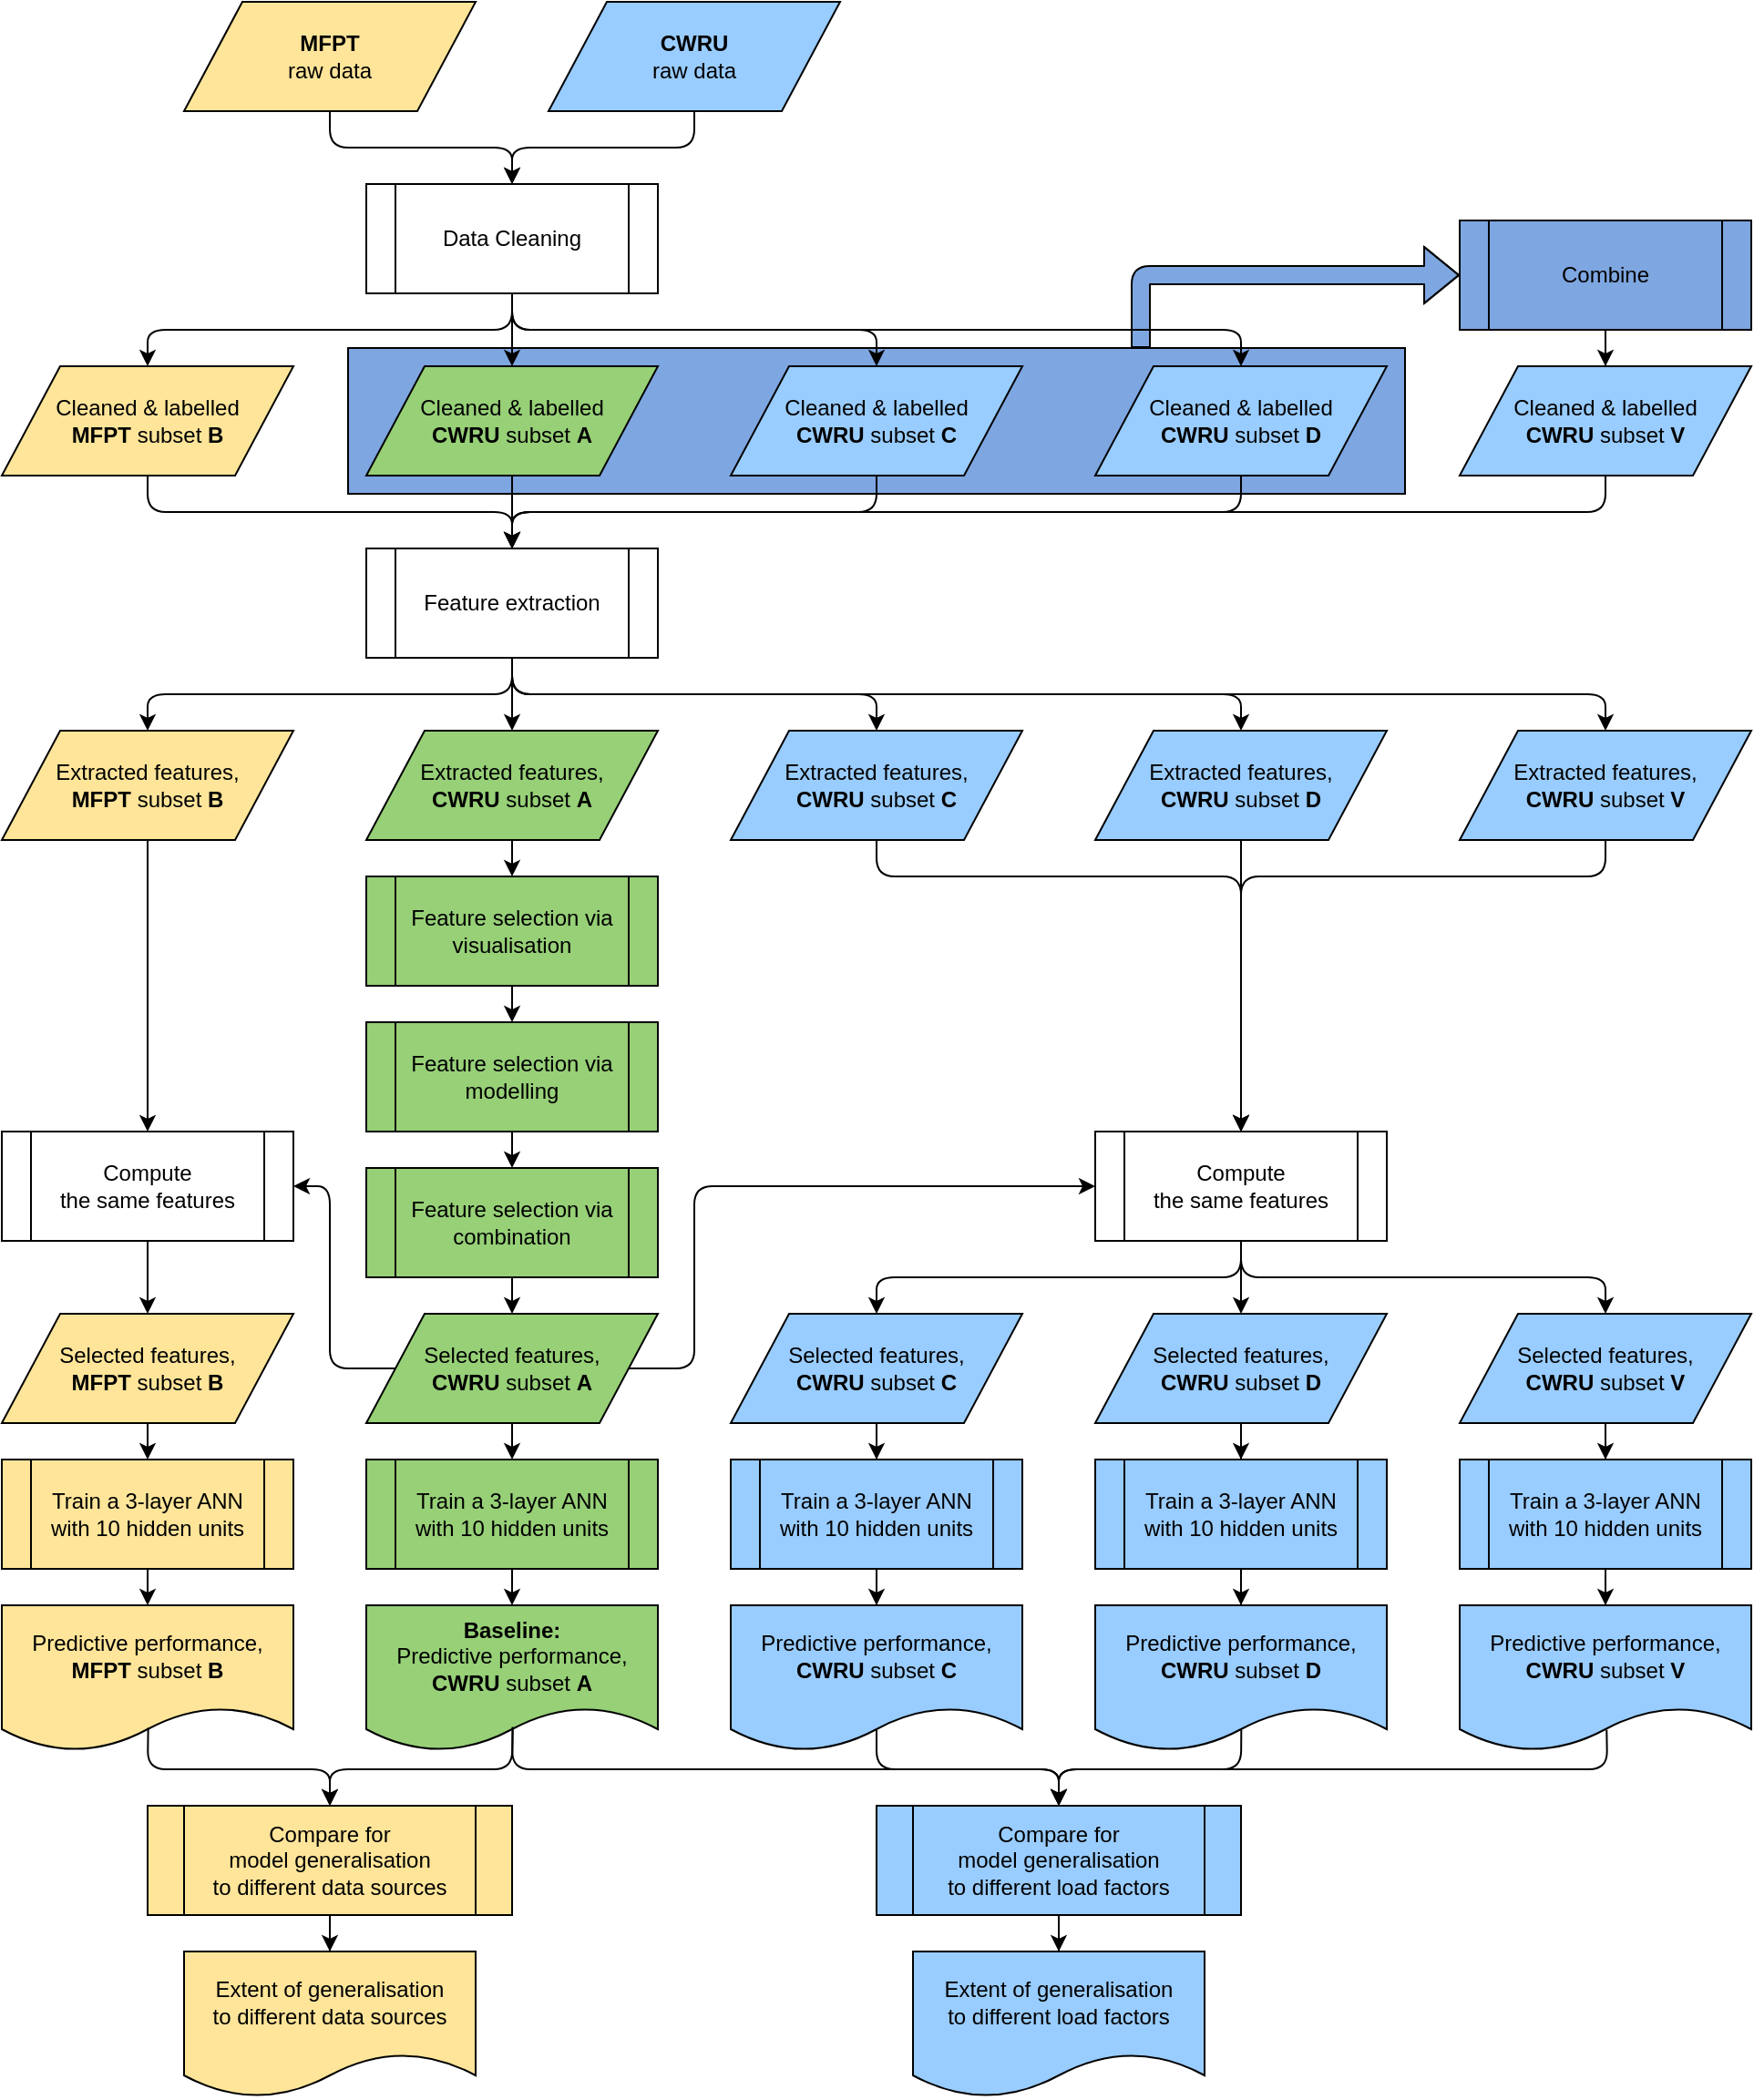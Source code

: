 <mxfile version="11.2.3" type="device" pages="1"><diagram id="g14oeqsqQhBjJFFGIUZg" name="Page-1"><mxGraphModel dx="1055" dy="521" grid="1" gridSize="10" guides="1" tooltips="1" connect="1" arrows="1" fold="1" page="1" pageScale="1" pageWidth="1169" pageHeight="1654" math="0" shadow="0"><root><mxCell id="0"/><mxCell id="1" parent="0"/><mxCell id="TemwzrUfVX8VCKrpoT4x-51" value="" style="shape=flexArrow;endArrow=classic;html=1;entryX=0;entryY=0.5;entryDx=0;entryDy=0;fillColor=#7EA6E0;exitX=0.75;exitY=0;exitDx=0;exitDy=0;" parent="1" source="TemwzrUfVX8VCKrpoT4x-31" target="TemwzrUfVX8VCKrpoT4x-50" edge="1"><mxGeometry width="50" height="50" relative="1" as="geometry"><mxPoint x="560" y="230" as="sourcePoint"/><mxPoint x="820" y="20" as="targetPoint"/><Array as="points"><mxPoint x="705" y="290"/></Array></mxGeometry></mxCell><mxCell id="TemwzrUfVX8VCKrpoT4x-31" value="" style="rounded=0;whiteSpace=wrap;html=1;fillColor=#7EA6E0;" parent="1" vertex="1"><mxGeometry x="270" y="330" width="580" height="80" as="geometry"/></mxCell><mxCell id="TemwzrUfVX8VCKrpoT4x-1" value="&lt;b&gt;CWRU&lt;/b&gt;&lt;br&gt;raw data" style="shape=parallelogram;perimeter=parallelogramPerimeter;whiteSpace=wrap;html=1;fillColor=#99CCFF;" parent="1" vertex="1"><mxGeometry x="380" y="140" width="160" height="60" as="geometry"/></mxCell><mxCell id="TemwzrUfVX8VCKrpoT4x-2" value="&lt;b&gt;MFPT&lt;/b&gt;&lt;br&gt;raw data" style="shape=parallelogram;perimeter=parallelogramPerimeter;whiteSpace=wrap;html=1;fillColor=#FFE599;" parent="1" vertex="1"><mxGeometry x="180" y="140" width="160" height="60" as="geometry"/></mxCell><mxCell id="TemwzrUfVX8VCKrpoT4x-3" value="Data Cleaning&lt;br&gt;" style="shape=process;whiteSpace=wrap;html=1;backgroundOutline=1;" parent="1" vertex="1"><mxGeometry x="280" y="240" width="160" height="60" as="geometry"/></mxCell><mxCell id="TemwzrUfVX8VCKrpoT4x-6" value="Cleaned &amp;amp; labelled&lt;br&gt;&lt;b&gt;MFPT&lt;/b&gt; subset &lt;b&gt;B&lt;/b&gt;" style="shape=parallelogram;perimeter=parallelogramPerimeter;whiteSpace=wrap;html=1;fillColor=#FFE599;" parent="1" vertex="1"><mxGeometry x="80" y="340" width="160" height="60" as="geometry"/></mxCell><mxCell id="TemwzrUfVX8VCKrpoT4x-7" value="Cleaned &amp;amp; labelled&lt;br&gt;&lt;b&gt;CWRU&lt;/b&gt; subset &lt;b&gt;A&lt;/b&gt;" style="shape=parallelogram;perimeter=parallelogramPerimeter;whiteSpace=wrap;html=1;fillColor=#97D077;" parent="1" vertex="1"><mxGeometry x="280" y="340" width="160" height="60" as="geometry"/></mxCell><mxCell id="TemwzrUfVX8VCKrpoT4x-8" value="Cleaned &amp;amp; labelled&lt;br&gt;&lt;b&gt;CWRU&lt;/b&gt; subset &lt;b&gt;C&lt;/b&gt;" style="shape=parallelogram;perimeter=parallelogramPerimeter;whiteSpace=wrap;html=1;fillColor=#99CCFF;" parent="1" vertex="1"><mxGeometry x="480" y="340" width="160" height="60" as="geometry"/></mxCell><mxCell id="TemwzrUfVX8VCKrpoT4x-9" value="Cleaned &amp;amp; labelled&lt;br&gt;&lt;b&gt;CWRU&lt;/b&gt; subset &lt;b&gt;D&lt;/b&gt;" style="shape=parallelogram;perimeter=parallelogramPerimeter;whiteSpace=wrap;html=1;fillColor=#99CCFF;" parent="1" vertex="1"><mxGeometry x="680" y="340" width="160" height="60" as="geometry"/></mxCell><mxCell id="TemwzrUfVX8VCKrpoT4x-10" value="Feature extraction" style="shape=process;whiteSpace=wrap;html=1;backgroundOutline=1;" parent="1" vertex="1"><mxGeometry x="280" y="440" width="160" height="60" as="geometry"/></mxCell><mxCell id="TemwzrUfVX8VCKrpoT4x-63" value="" style="edgeStyle=orthogonalEdgeStyle;rounded=0;orthogonalLoop=1;jettySize=auto;html=1;fillColor=#7EA6E0;entryX=0.5;entryY=0;entryDx=0;entryDy=0;" parent="1" source="TemwzrUfVX8VCKrpoT4x-11" target="TemwzrUfVX8VCKrpoT4x-60" edge="1"><mxGeometry relative="1" as="geometry"><mxPoint x="160" y="580" as="targetPoint"/></mxGeometry></mxCell><mxCell id="TemwzrUfVX8VCKrpoT4x-11" value="Extracted features,&lt;br&gt;&lt;b&gt;MFPT&lt;/b&gt; subset &lt;b&gt;B&lt;/b&gt;" style="shape=parallelogram;perimeter=parallelogramPerimeter;whiteSpace=wrap;html=1;fillColor=#FFE599;" parent="1" vertex="1"><mxGeometry x="80" y="540" width="160" height="60" as="geometry"/></mxCell><mxCell id="TemwzrUfVX8VCKrpoT4x-12" value="Extracted features,&lt;br&gt;&lt;b&gt;CWRU&lt;/b&gt; subset &lt;b&gt;A&lt;/b&gt;" style="shape=parallelogram;perimeter=parallelogramPerimeter;whiteSpace=wrap;html=1;fillColor=#97D077;" parent="1" vertex="1"><mxGeometry x="280" y="540" width="160" height="60" as="geometry"/></mxCell><mxCell id="TemwzrUfVX8VCKrpoT4x-13" value="Extracted features,&lt;br&gt;&lt;b&gt;CWRU&lt;/b&gt; subset &lt;b&gt;C&lt;/b&gt;" style="shape=parallelogram;perimeter=parallelogramPerimeter;whiteSpace=wrap;html=1;fillColor=#99CCFF;" parent="1" vertex="1"><mxGeometry x="480" y="540" width="160" height="60" as="geometry"/></mxCell><mxCell id="TemwzrUfVX8VCKrpoT4x-14" value="Extracted features,&lt;br&gt;&lt;b&gt;CWRU&lt;/b&gt; subset &lt;b&gt;D&lt;/b&gt;" style="shape=parallelogram;perimeter=parallelogramPerimeter;whiteSpace=wrap;html=1;fillColor=#99CCFF;" parent="1" vertex="1"><mxGeometry x="680" y="540" width="160" height="60" as="geometry"/></mxCell><mxCell id="TemwzrUfVX8VCKrpoT4x-15" value="" style="endArrow=classic;html=1;exitX=0.5;exitY=1;exitDx=0;exitDy=0;entryX=0.5;entryY=0;entryDx=0;entryDy=0;" parent="1" source="TemwzrUfVX8VCKrpoT4x-2" target="TemwzrUfVX8VCKrpoT4x-3" edge="1"><mxGeometry width="50" height="50" relative="1" as="geometry"><mxPoint x="270" y="120" as="sourcePoint"/><mxPoint x="130" y="520" as="targetPoint"/><Array as="points"><mxPoint x="260" y="220"/><mxPoint x="360" y="220"/></Array></mxGeometry></mxCell><mxCell id="TemwzrUfVX8VCKrpoT4x-16" value="" style="endArrow=classic;html=1;exitX=0.5;exitY=1;exitDx=0;exitDy=0;entryX=0.5;entryY=0;entryDx=0;entryDy=0;" parent="1" source="TemwzrUfVX8VCKrpoT4x-1" edge="1" target="TemwzrUfVX8VCKrpoT4x-3"><mxGeometry width="50" height="50" relative="1" as="geometry"><mxPoint x="80" y="570" as="sourcePoint"/><mxPoint x="360" y="140" as="targetPoint"/><Array as="points"><mxPoint x="460" y="220"/><mxPoint x="360" y="220"/></Array></mxGeometry></mxCell><mxCell id="TemwzrUfVX8VCKrpoT4x-17" value="" style="endArrow=classic;html=1;exitX=0.5;exitY=1;exitDx=0;exitDy=0;entryX=0.5;entryY=0;entryDx=0;entryDy=0;" parent="1" source="TemwzrUfVX8VCKrpoT4x-3" target="TemwzrUfVX8VCKrpoT4x-7" edge="1"><mxGeometry width="50" height="50" relative="1" as="geometry"><mxPoint x="80" y="570" as="sourcePoint"/><mxPoint x="130" y="520" as="targetPoint"/></mxGeometry></mxCell><mxCell id="TemwzrUfVX8VCKrpoT4x-18" value="" style="endArrow=classic;html=1;exitX=0.5;exitY=1;exitDx=0;exitDy=0;entryX=0.5;entryY=0;entryDx=0;entryDy=0;" parent="1" source="TemwzrUfVX8VCKrpoT4x-3" target="TemwzrUfVX8VCKrpoT4x-6" edge="1"><mxGeometry width="50" height="50" relative="1" as="geometry"><mxPoint x="80" y="570" as="sourcePoint"/><mxPoint x="130" y="520" as="targetPoint"/><Array as="points"><mxPoint x="360" y="320"/><mxPoint x="160" y="320"/></Array></mxGeometry></mxCell><mxCell id="TemwzrUfVX8VCKrpoT4x-19" value="" style="endArrow=classic;html=1;exitX=0.5;exitY=1;exitDx=0;exitDy=0;entryX=0.5;entryY=0;entryDx=0;entryDy=0;" parent="1" source="TemwzrUfVX8VCKrpoT4x-3" target="TemwzrUfVX8VCKrpoT4x-8" edge="1"><mxGeometry width="50" height="50" relative="1" as="geometry"><mxPoint x="100" y="570" as="sourcePoint"/><mxPoint x="150" y="520" as="targetPoint"/><Array as="points"><mxPoint x="360" y="320"/><mxPoint x="560" y="320"/></Array></mxGeometry></mxCell><mxCell id="TemwzrUfVX8VCKrpoT4x-20" value="" style="endArrow=classic;html=1;exitX=0.5;exitY=1;exitDx=0;exitDy=0;entryX=0.5;entryY=0;entryDx=0;entryDy=0;" parent="1" source="TemwzrUfVX8VCKrpoT4x-3" target="TemwzrUfVX8VCKrpoT4x-9" edge="1"><mxGeometry width="50" height="50" relative="1" as="geometry"><mxPoint x="100" y="570" as="sourcePoint"/><mxPoint x="150" y="520" as="targetPoint"/><Array as="points"><mxPoint x="360" y="320"/><mxPoint x="760" y="320"/></Array></mxGeometry></mxCell><mxCell id="TemwzrUfVX8VCKrpoT4x-22" value="" style="endArrow=classic;html=1;exitX=0.5;exitY=1;exitDx=0;exitDy=0;entryX=0.5;entryY=0;entryDx=0;entryDy=0;" parent="1" source="TemwzrUfVX8VCKrpoT4x-6" target="TemwzrUfVX8VCKrpoT4x-10" edge="1"><mxGeometry width="50" height="50" relative="1" as="geometry"><mxPoint x="100" y="570" as="sourcePoint"/><mxPoint x="150" y="520" as="targetPoint"/><Array as="points"><mxPoint x="160" y="420"/><mxPoint x="360" y="420"/></Array></mxGeometry></mxCell><mxCell id="TemwzrUfVX8VCKrpoT4x-23" value="" style="endArrow=classic;html=1;exitX=0.5;exitY=1;exitDx=0;exitDy=0;entryX=0.5;entryY=0;entryDx=0;entryDy=0;" parent="1" source="TemwzrUfVX8VCKrpoT4x-7" target="TemwzrUfVX8VCKrpoT4x-10" edge="1"><mxGeometry width="50" height="50" relative="1" as="geometry"><mxPoint x="100" y="570" as="sourcePoint"/><mxPoint x="150" y="520" as="targetPoint"/></mxGeometry></mxCell><mxCell id="TemwzrUfVX8VCKrpoT4x-24" value="" style="endArrow=classic;html=1;exitX=0.5;exitY=1;exitDx=0;exitDy=0;entryX=0.5;entryY=0;entryDx=0;entryDy=0;" parent="1" source="TemwzrUfVX8VCKrpoT4x-8" target="TemwzrUfVX8VCKrpoT4x-10" edge="1"><mxGeometry width="50" height="50" relative="1" as="geometry"><mxPoint x="100" y="570" as="sourcePoint"/><mxPoint x="150" y="520" as="targetPoint"/><Array as="points"><mxPoint x="560" y="420"/><mxPoint x="360" y="420"/></Array></mxGeometry></mxCell><mxCell id="TemwzrUfVX8VCKrpoT4x-25" value="" style="endArrow=classic;html=1;exitX=0.5;exitY=1;exitDx=0;exitDy=0;entryX=0.5;entryY=0;entryDx=0;entryDy=0;" parent="1" source="TemwzrUfVX8VCKrpoT4x-9" target="TemwzrUfVX8VCKrpoT4x-10" edge="1"><mxGeometry width="50" height="50" relative="1" as="geometry"><mxPoint x="100" y="570" as="sourcePoint"/><mxPoint x="150" y="520" as="targetPoint"/><Array as="points"><mxPoint x="760" y="420"/><mxPoint x="360" y="420"/></Array></mxGeometry></mxCell><mxCell id="TemwzrUfVX8VCKrpoT4x-26" value="" style="endArrow=classic;html=1;exitX=0.5;exitY=1;exitDx=0;exitDy=0;entryX=0.5;entryY=0;entryDx=0;entryDy=0;" parent="1" source="TemwzrUfVX8VCKrpoT4x-10" target="TemwzrUfVX8VCKrpoT4x-11" edge="1"><mxGeometry width="50" height="50" relative="1" as="geometry"><mxPoint x="80" y="570" as="sourcePoint"/><mxPoint x="130" y="520" as="targetPoint"/><Array as="points"><mxPoint x="360" y="520"/><mxPoint x="160" y="520"/></Array></mxGeometry></mxCell><mxCell id="TemwzrUfVX8VCKrpoT4x-27" value="" style="endArrow=classic;html=1;exitX=0.5;exitY=1;exitDx=0;exitDy=0;entryX=0.5;entryY=0;entryDx=0;entryDy=0;" parent="1" source="TemwzrUfVX8VCKrpoT4x-10" target="TemwzrUfVX8VCKrpoT4x-12" edge="1"><mxGeometry width="50" height="50" relative="1" as="geometry"><mxPoint x="80" y="570" as="sourcePoint"/><mxPoint x="130" y="520" as="targetPoint"/></mxGeometry></mxCell><mxCell id="TemwzrUfVX8VCKrpoT4x-28" value="" style="endArrow=classic;html=1;exitX=0.5;exitY=1;exitDx=0;exitDy=0;entryX=0.5;entryY=0;entryDx=0;entryDy=0;" parent="1" source="TemwzrUfVX8VCKrpoT4x-10" target="TemwzrUfVX8VCKrpoT4x-13" edge="1"><mxGeometry width="50" height="50" relative="1" as="geometry"><mxPoint x="80" y="570" as="sourcePoint"/><mxPoint x="130" y="520" as="targetPoint"/><Array as="points"><mxPoint x="360" y="520"/><mxPoint x="560" y="520"/></Array></mxGeometry></mxCell><mxCell id="TemwzrUfVX8VCKrpoT4x-29" value="" style="endArrow=classic;html=1;exitX=0.5;exitY=1;exitDx=0;exitDy=0;entryX=0.5;entryY=0;entryDx=0;entryDy=0;" parent="1" source="TemwzrUfVX8VCKrpoT4x-10" target="TemwzrUfVX8VCKrpoT4x-14" edge="1"><mxGeometry width="50" height="50" relative="1" as="geometry"><mxPoint x="80" y="570" as="sourcePoint"/><mxPoint x="130" y="520" as="targetPoint"/><Array as="points"><mxPoint x="360" y="520"/><mxPoint x="760" y="520"/></Array></mxGeometry></mxCell><mxCell id="TemwzrUfVX8VCKrpoT4x-32" value="Cleaned &amp;amp; labelled&lt;br&gt;&lt;b&gt;CWRU&lt;/b&gt; subset &lt;b&gt;V&lt;/b&gt;" style="shape=parallelogram;perimeter=parallelogramPerimeter;whiteSpace=wrap;html=1;fillColor=#99CCFF;" parent="1" vertex="1"><mxGeometry x="880" y="340" width="160" height="60" as="geometry"/></mxCell><mxCell id="TemwzrUfVX8VCKrpoT4x-34" value="Extracted features,&lt;br&gt;&lt;b&gt;CWRU&lt;/b&gt; subset &lt;b&gt;V&lt;/b&gt;" style="shape=parallelogram;perimeter=parallelogramPerimeter;whiteSpace=wrap;html=1;fillColor=#99CCFF;" parent="1" vertex="1"><mxGeometry x="880" y="540" width="160" height="60" as="geometry"/></mxCell><mxCell id="TemwzrUfVX8VCKrpoT4x-35" value="" style="endArrow=classic;html=1;exitX=0.5;exitY=1;exitDx=0;exitDy=0;entryX=0.5;entryY=0;entryDx=0;entryDy=0;" parent="1" source="TemwzrUfVX8VCKrpoT4x-32" target="TemwzrUfVX8VCKrpoT4x-10" edge="1"><mxGeometry width="50" height="50" relative="1" as="geometry"><mxPoint x="150" y="570" as="sourcePoint"/><mxPoint x="200" y="520" as="targetPoint"/><Array as="points"><mxPoint x="960" y="420"/><mxPoint x="360" y="420"/></Array></mxGeometry></mxCell><mxCell id="TemwzrUfVX8VCKrpoT4x-36" value="" style="endArrow=classic;html=1;exitX=0.5;exitY=1;exitDx=0;exitDy=0;entryX=0.5;entryY=0;entryDx=0;entryDy=0;" parent="1" source="TemwzrUfVX8VCKrpoT4x-10" target="TemwzrUfVX8VCKrpoT4x-34" edge="1"><mxGeometry width="50" height="50" relative="1" as="geometry"><mxPoint x="150" y="570" as="sourcePoint"/><mxPoint x="200" y="520" as="targetPoint"/><Array as="points"><mxPoint x="360" y="520"/><mxPoint x="960" y="520"/></Array></mxGeometry></mxCell><mxCell id="TemwzrUfVX8VCKrpoT4x-37" value="Feature selection via&lt;br&gt;visualisation" style="shape=process;whiteSpace=wrap;html=1;backgroundOutline=1;fillColor=#97D077;" parent="1" vertex="1"><mxGeometry x="280" y="620" width="160" height="60" as="geometry"/></mxCell><mxCell id="TemwzrUfVX8VCKrpoT4x-39" value="" style="endArrow=classic;html=1;exitX=0.5;exitY=1;exitDx=0;exitDy=0;entryX=0.5;entryY=0;entryDx=0;entryDy=0;" parent="1" source="TemwzrUfVX8VCKrpoT4x-12" target="TemwzrUfVX8VCKrpoT4x-37" edge="1"><mxGeometry width="50" height="50" relative="1" as="geometry"><mxPoint x="80" y="770" as="sourcePoint"/><mxPoint x="130" y="720" as="targetPoint"/></mxGeometry></mxCell><mxCell id="TemwzrUfVX8VCKrpoT4x-42" value="Selected features,&lt;br&gt;&lt;b&gt;MFPT&lt;/b&gt; subset &lt;b&gt;B&lt;/b&gt;" style="shape=parallelogram;perimeter=parallelogramPerimeter;whiteSpace=wrap;html=1;fillColor=#FFE599;" parent="1" vertex="1"><mxGeometry x="80" y="860" width="160" height="60" as="geometry"/></mxCell><mxCell id="TemwzrUfVX8VCKrpoT4x-52" value="" style="edgeStyle=orthogonalEdgeStyle;rounded=0;orthogonalLoop=1;jettySize=auto;html=1;fillColor=#7EA6E0;" parent="1" source="TemwzrUfVX8VCKrpoT4x-50" target="TemwzrUfVX8VCKrpoT4x-32" edge="1"><mxGeometry relative="1" as="geometry"/></mxCell><mxCell id="TemwzrUfVX8VCKrpoT4x-50" value="Combine" style="shape=process;whiteSpace=wrap;html=1;backgroundOutline=1;fillColor=#7EA6E0;" parent="1" vertex="1"><mxGeometry x="880" y="260" width="160" height="60" as="geometry"/></mxCell><mxCell id="TemwzrUfVX8VCKrpoT4x-53" value="Feature selection via&lt;br&gt;modelling" style="shape=process;whiteSpace=wrap;html=1;backgroundOutline=1;fillColor=#97D077;" parent="1" vertex="1"><mxGeometry x="280" y="700" width="160" height="60" as="geometry"/></mxCell><mxCell id="TemwzrUfVX8VCKrpoT4x-54" value="Feature selection via&lt;br&gt;combination" style="shape=process;whiteSpace=wrap;html=1;backgroundOutline=1;fillColor=#97D077;" parent="1" vertex="1"><mxGeometry x="280" y="780" width="160" height="60" as="geometry"/></mxCell><mxCell id="TemwzrUfVX8VCKrpoT4x-55" value="" style="endArrow=classic;html=1;fillColor=#7EA6E0;exitX=0.5;exitY=1;exitDx=0;exitDy=0;entryX=0.5;entryY=0;entryDx=0;entryDy=0;" parent="1" source="TemwzrUfVX8VCKrpoT4x-37" target="TemwzrUfVX8VCKrpoT4x-53" edge="1"><mxGeometry width="50" height="50" relative="1" as="geometry"><mxPoint x="360" y="700" as="sourcePoint"/><mxPoint x="130" y="920" as="targetPoint"/></mxGeometry></mxCell><mxCell id="TemwzrUfVX8VCKrpoT4x-56" value="" style="endArrow=classic;html=1;fillColor=#7EA6E0;exitX=0.5;exitY=1;exitDx=0;exitDy=0;entryX=0.5;entryY=0;entryDx=0;entryDy=0;" parent="1" source="TemwzrUfVX8VCKrpoT4x-53" target="TemwzrUfVX8VCKrpoT4x-54" edge="1"><mxGeometry width="50" height="50" relative="1" as="geometry"><mxPoint x="80" y="970" as="sourcePoint"/><mxPoint x="130" y="920" as="targetPoint"/></mxGeometry></mxCell><mxCell id="TemwzrUfVX8VCKrpoT4x-57" value="Selected features,&lt;br&gt;&lt;b&gt;CWRU&lt;/b&gt; subset &lt;b&gt;A&lt;/b&gt;" style="shape=parallelogram;perimeter=parallelogramPerimeter;whiteSpace=wrap;html=1;fillColor=#97D077;" parent="1" vertex="1"><mxGeometry x="280" y="860" width="160" height="60" as="geometry"/></mxCell><mxCell id="TemwzrUfVX8VCKrpoT4x-58" value="" style="endArrow=classic;html=1;fillColor=#7EA6E0;exitX=0.5;exitY=1;exitDx=0;exitDy=0;entryX=0.5;entryY=0;entryDx=0;entryDy=0;" parent="1" source="TemwzrUfVX8VCKrpoT4x-54" target="TemwzrUfVX8VCKrpoT4x-57" edge="1"><mxGeometry width="50" height="50" relative="1" as="geometry"><mxPoint x="80" y="970" as="sourcePoint"/><mxPoint x="130" y="920" as="targetPoint"/></mxGeometry></mxCell><mxCell id="TemwzrUfVX8VCKrpoT4x-64" value="" style="edgeStyle=orthogonalEdgeStyle;rounded=0;orthogonalLoop=1;jettySize=auto;html=1;fillColor=#7EA6E0;" parent="1" source="TemwzrUfVX8VCKrpoT4x-60" target="TemwzrUfVX8VCKrpoT4x-42" edge="1"><mxGeometry relative="1" as="geometry"/></mxCell><mxCell id="TemwzrUfVX8VCKrpoT4x-60" value="Compute&lt;br&gt;the same features" style="shape=process;whiteSpace=wrap;html=1;backgroundOutline=1;fillColor=#FFFFFF;" parent="1" vertex="1"><mxGeometry x="80" y="760" width="160" height="60" as="geometry"/></mxCell><mxCell id="TemwzrUfVX8VCKrpoT4x-61" value="" style="endArrow=classic;html=1;fillColor=#7EA6E0;exitX=0;exitY=0.5;exitDx=0;exitDy=0;entryX=1;entryY=0.5;entryDx=0;entryDy=0;" parent="1" source="TemwzrUfVX8VCKrpoT4x-57" target="TemwzrUfVX8VCKrpoT4x-60" edge="1"><mxGeometry width="50" height="50" relative="1" as="geometry"><mxPoint x="80" y="970" as="sourcePoint"/><mxPoint x="130" y="920" as="targetPoint"/><Array as="points"><mxPoint x="260" y="890"/><mxPoint x="260" y="790"/></Array></mxGeometry></mxCell><mxCell id="TemwzrUfVX8VCKrpoT4x-91" value="" style="edgeStyle=orthogonalEdgeStyle;rounded=0;orthogonalLoop=1;jettySize=auto;html=1;fillColor=#7EA6E0;" parent="1" source="TemwzrUfVX8VCKrpoT4x-65" target="TemwzrUfVX8VCKrpoT4x-82" edge="1"><mxGeometry relative="1" as="geometry"/></mxCell><mxCell id="TemwzrUfVX8VCKrpoT4x-65" value="Selected features,&lt;br&gt;&lt;b&gt;CWRU&lt;/b&gt; subset &lt;b&gt;C&lt;/b&gt;" style="shape=parallelogram;perimeter=parallelogramPerimeter;whiteSpace=wrap;html=1;fillColor=#99CCFF;" parent="1" vertex="1"><mxGeometry x="480" y="860" width="160" height="60" as="geometry"/></mxCell><mxCell id="TemwzrUfVX8VCKrpoT4x-93" value="" style="edgeStyle=orthogonalEdgeStyle;rounded=0;orthogonalLoop=1;jettySize=auto;html=1;fillColor=#7EA6E0;" parent="1" source="TemwzrUfVX8VCKrpoT4x-66" target="TemwzrUfVX8VCKrpoT4x-83" edge="1"><mxGeometry relative="1" as="geometry"/></mxCell><mxCell id="TemwzrUfVX8VCKrpoT4x-66" value="Selected features,&lt;br&gt;&lt;b&gt;CWRU&lt;/b&gt; subset &lt;b&gt;D&lt;/b&gt;" style="shape=parallelogram;perimeter=parallelogramPerimeter;whiteSpace=wrap;html=1;fillColor=#99CCFF;" parent="1" vertex="1"><mxGeometry x="680" y="860" width="160" height="60" as="geometry"/></mxCell><mxCell id="TemwzrUfVX8VCKrpoT4x-95" value="" style="edgeStyle=orthogonalEdgeStyle;rounded=0;orthogonalLoop=1;jettySize=auto;html=1;fillColor=#7EA6E0;" parent="1" source="TemwzrUfVX8VCKrpoT4x-67" target="TemwzrUfVX8VCKrpoT4x-84" edge="1"><mxGeometry relative="1" as="geometry"/></mxCell><mxCell id="TemwzrUfVX8VCKrpoT4x-67" value="Selected features,&lt;br&gt;&lt;b&gt;CWRU&lt;/b&gt; subset &lt;b&gt;V&lt;/b&gt;" style="shape=parallelogram;perimeter=parallelogramPerimeter;whiteSpace=wrap;html=1;fillColor=#99CCFF;" parent="1" vertex="1"><mxGeometry x="880" y="860" width="160" height="60" as="geometry"/></mxCell><mxCell id="TemwzrUfVX8VCKrpoT4x-68" value="Compute&lt;br&gt;the same features" style="shape=process;whiteSpace=wrap;html=1;backgroundOutline=1;fillColor=#FFFFFF;" parent="1" vertex="1"><mxGeometry x="680" y="760" width="160" height="60" as="geometry"/></mxCell><mxCell id="TemwzrUfVX8VCKrpoT4x-69" value="" style="endArrow=classic;html=1;fillColor=#7EA6E0;exitX=0.5;exitY=1;exitDx=0;exitDy=0;entryX=0.5;entryY=0;entryDx=0;entryDy=0;" parent="1" source="TemwzrUfVX8VCKrpoT4x-13" target="TemwzrUfVX8VCKrpoT4x-68" edge="1"><mxGeometry width="50" height="50" relative="1" as="geometry"><mxPoint x="100" y="970" as="sourcePoint"/><mxPoint x="780" y="690" as="targetPoint"/><Array as="points"><mxPoint x="560" y="620"/><mxPoint x="760" y="620"/></Array></mxGeometry></mxCell><mxCell id="TemwzrUfVX8VCKrpoT4x-70" value="" style="endArrow=classic;html=1;fillColor=#7EA6E0;exitX=1;exitY=0.5;exitDx=0;exitDy=0;entryX=0;entryY=0.5;entryDx=0;entryDy=0;" parent="1" source="TemwzrUfVX8VCKrpoT4x-57" target="TemwzrUfVX8VCKrpoT4x-68" edge="1"><mxGeometry width="50" height="50" relative="1" as="geometry"><mxPoint x="100" y="970" as="sourcePoint"/><mxPoint x="150" y="920" as="targetPoint"/><Array as="points"><mxPoint x="460" y="890"/><mxPoint x="460" y="790"/></Array></mxGeometry></mxCell><mxCell id="TemwzrUfVX8VCKrpoT4x-71" value="" style="endArrow=classic;html=1;fillColor=#7EA6E0;exitX=0.5;exitY=1;exitDx=0;exitDy=0;entryX=0.5;entryY=0;entryDx=0;entryDy=0;" parent="1" source="TemwzrUfVX8VCKrpoT4x-14" target="TemwzrUfVX8VCKrpoT4x-68" edge="1"><mxGeometry width="50" height="50" relative="1" as="geometry"><mxPoint x="210" y="970" as="sourcePoint"/><mxPoint x="260" y="920" as="targetPoint"/></mxGeometry></mxCell><mxCell id="TemwzrUfVX8VCKrpoT4x-72" value="" style="endArrow=classic;html=1;fillColor=#7EA6E0;exitX=0.5;exitY=1;exitDx=0;exitDy=0;entryX=0.5;entryY=0;entryDx=0;entryDy=0;" parent="1" source="TemwzrUfVX8VCKrpoT4x-34" target="TemwzrUfVX8VCKrpoT4x-68" edge="1"><mxGeometry width="50" height="50" relative="1" as="geometry"><mxPoint x="210" y="970" as="sourcePoint"/><mxPoint x="260" y="920" as="targetPoint"/><Array as="points"><mxPoint x="960" y="620"/><mxPoint x="760" y="620"/></Array></mxGeometry></mxCell><mxCell id="TemwzrUfVX8VCKrpoT4x-73" value="" style="endArrow=classic;html=1;fillColor=#7EA6E0;exitX=0.5;exitY=1;exitDx=0;exitDy=0;entryX=0.5;entryY=0;entryDx=0;entryDy=0;" parent="1" source="TemwzrUfVX8VCKrpoT4x-68" target="TemwzrUfVX8VCKrpoT4x-65" edge="1"><mxGeometry width="50" height="50" relative="1" as="geometry"><mxPoint x="210" y="970" as="sourcePoint"/><mxPoint x="260" y="920" as="targetPoint"/><Array as="points"><mxPoint x="760" y="840"/><mxPoint x="560" y="840"/></Array></mxGeometry></mxCell><mxCell id="TemwzrUfVX8VCKrpoT4x-74" value="" style="endArrow=classic;html=1;fillColor=#7EA6E0;exitX=0.5;exitY=1;exitDx=0;exitDy=0;entryX=0.5;entryY=0;entryDx=0;entryDy=0;" parent="1" source="TemwzrUfVX8VCKrpoT4x-68" target="TemwzrUfVX8VCKrpoT4x-66" edge="1"><mxGeometry width="50" height="50" relative="1" as="geometry"><mxPoint x="210" y="970" as="sourcePoint"/><mxPoint x="260" y="920" as="targetPoint"/></mxGeometry></mxCell><mxCell id="TemwzrUfVX8VCKrpoT4x-75" value="" style="endArrow=classic;html=1;fillColor=#7EA6E0;exitX=0.5;exitY=1;exitDx=0;exitDy=0;entryX=0.5;entryY=0;entryDx=0;entryDy=0;" parent="1" source="TemwzrUfVX8VCKrpoT4x-68" target="TemwzrUfVX8VCKrpoT4x-67" edge="1"><mxGeometry width="50" height="50" relative="1" as="geometry"><mxPoint x="210" y="970" as="sourcePoint"/><mxPoint x="260" y="920" as="targetPoint"/><Array as="points"><mxPoint x="760" y="840"/><mxPoint x="960" y="840"/></Array></mxGeometry></mxCell><mxCell id="TemwzrUfVX8VCKrpoT4x-77" value="Train a 3-layer ANN&lt;br&gt;with 10 hidden units" style="shape=process;whiteSpace=wrap;html=1;backgroundOutline=1;fillColor=#97D077;" parent="1" vertex="1"><mxGeometry x="280" y="940" width="160" height="60" as="geometry"/></mxCell><mxCell id="TemwzrUfVX8VCKrpoT4x-78" value="&lt;b&gt;Baseline:&lt;/b&gt;&lt;br&gt;Predictive performance,&lt;br&gt;&lt;b&gt;CWRU&lt;/b&gt;&amp;nbsp;subset &lt;b&gt;A&lt;/b&gt;" style="shape=document;whiteSpace=wrap;html=1;boundedLbl=1;fillColor=#97D077;" parent="1" vertex="1"><mxGeometry x="280" y="1020" width="160" height="80" as="geometry"/></mxCell><mxCell id="TemwzrUfVX8VCKrpoT4x-79" value="Predictive performance,&lt;br&gt;&lt;b&gt;CWRU&lt;/b&gt;&amp;nbsp;subset &lt;b&gt;C&lt;/b&gt;" style="shape=document;whiteSpace=wrap;html=1;boundedLbl=1;fillColor=#99CCFF;" parent="1" vertex="1"><mxGeometry x="480" y="1020" width="160" height="80" as="geometry"/></mxCell><mxCell id="TemwzrUfVX8VCKrpoT4x-80" value="Predictive performance,&lt;br&gt;&lt;b&gt;CWRU&lt;/b&gt;&amp;nbsp;subset &lt;b&gt;D&lt;/b&gt;" style="shape=document;whiteSpace=wrap;html=1;boundedLbl=1;fillColor=#99CCFF;" parent="1" vertex="1"><mxGeometry x="680" y="1020" width="160" height="80" as="geometry"/></mxCell><mxCell id="TemwzrUfVX8VCKrpoT4x-81" value="Predictive performance,&lt;br&gt;&lt;b&gt;CWRU&lt;/b&gt;&amp;nbsp;subset &lt;b&gt;V&lt;/b&gt;" style="shape=document;whiteSpace=wrap;html=1;boundedLbl=1;fillColor=#99CCFF;" parent="1" vertex="1"><mxGeometry x="880" y="1020" width="160" height="80" as="geometry"/></mxCell><mxCell id="TemwzrUfVX8VCKrpoT4x-92" value="" style="edgeStyle=orthogonalEdgeStyle;rounded=0;orthogonalLoop=1;jettySize=auto;html=1;fillColor=#7EA6E0;" parent="1" source="TemwzrUfVX8VCKrpoT4x-82" target="TemwzrUfVX8VCKrpoT4x-79" edge="1"><mxGeometry relative="1" as="geometry"/></mxCell><mxCell id="TemwzrUfVX8VCKrpoT4x-82" value="Train a 3-layer ANN&lt;br&gt;with 10 hidden units" style="shape=process;whiteSpace=wrap;html=1;backgroundOutline=1;fillColor=#99CCFF;" parent="1" vertex="1"><mxGeometry x="480" y="940" width="160" height="60" as="geometry"/></mxCell><mxCell id="TemwzrUfVX8VCKrpoT4x-94" value="" style="edgeStyle=orthogonalEdgeStyle;rounded=0;orthogonalLoop=1;jettySize=auto;html=1;fillColor=#7EA6E0;" parent="1" source="TemwzrUfVX8VCKrpoT4x-83" target="TemwzrUfVX8VCKrpoT4x-80" edge="1"><mxGeometry relative="1" as="geometry"/></mxCell><mxCell id="TemwzrUfVX8VCKrpoT4x-83" value="Train a 3-layer ANN&lt;br&gt;with 10 hidden units" style="shape=process;whiteSpace=wrap;html=1;backgroundOutline=1;fillColor=#99CCFF;" parent="1" vertex="1"><mxGeometry x="680" y="940" width="160" height="60" as="geometry"/></mxCell><mxCell id="TemwzrUfVX8VCKrpoT4x-96" value="" style="edgeStyle=orthogonalEdgeStyle;rounded=0;orthogonalLoop=1;jettySize=auto;html=1;fillColor=#7EA6E0;" parent="1" source="TemwzrUfVX8VCKrpoT4x-84" target="TemwzrUfVX8VCKrpoT4x-81" edge="1"><mxGeometry relative="1" as="geometry"/></mxCell><mxCell id="TemwzrUfVX8VCKrpoT4x-84" value="Train a 3-layer ANN&lt;br&gt;with 10 hidden units" style="shape=process;whiteSpace=wrap;html=1;backgroundOutline=1;fillColor=#99CCFF;" parent="1" vertex="1"><mxGeometry x="880" y="940" width="160" height="60" as="geometry"/></mxCell><mxCell id="TemwzrUfVX8VCKrpoT4x-85" value="Train a 3-layer ANN&lt;br&gt;with 10 hidden units" style="shape=process;whiteSpace=wrap;html=1;backgroundOutline=1;fillColor=#FFE599;" parent="1" vertex="1"><mxGeometry x="80" y="940" width="160" height="60" as="geometry"/></mxCell><mxCell id="TemwzrUfVX8VCKrpoT4x-86" value="Predictive performance,&lt;br&gt;&lt;b&gt;MFPT&lt;/b&gt; subset &lt;b&gt;B&lt;/b&gt;" style="shape=document;whiteSpace=wrap;html=1;boundedLbl=1;fillColor=#FFE599;" parent="1" vertex="1"><mxGeometry x="80" y="1020" width="160" height="80" as="geometry"/></mxCell><mxCell id="TemwzrUfVX8VCKrpoT4x-87" value="" style="endArrow=classic;html=1;fillColor=#7EA6E0;exitX=0.5;exitY=1;exitDx=0;exitDy=0;entryX=0.5;entryY=0;entryDx=0;entryDy=0;" parent="1" source="TemwzrUfVX8VCKrpoT4x-42" target="TemwzrUfVX8VCKrpoT4x-85" edge="1"><mxGeometry width="50" height="50" relative="1" as="geometry"><mxPoint x="80" y="1190" as="sourcePoint"/><mxPoint x="130" y="1140" as="targetPoint"/></mxGeometry></mxCell><mxCell id="TemwzrUfVX8VCKrpoT4x-88" value="" style="endArrow=classic;html=1;fillColor=#7EA6E0;exitX=0.5;exitY=1;exitDx=0;exitDy=0;entryX=0.5;entryY=0;entryDx=0;entryDy=0;" parent="1" source="TemwzrUfVX8VCKrpoT4x-85" target="TemwzrUfVX8VCKrpoT4x-86" edge="1"><mxGeometry width="50" height="50" relative="1" as="geometry"><mxPoint x="80" y="1190" as="sourcePoint"/><mxPoint x="130" y="1140" as="targetPoint"/></mxGeometry></mxCell><mxCell id="TemwzrUfVX8VCKrpoT4x-89" value="" style="endArrow=classic;html=1;fillColor=#7EA6E0;exitX=0.5;exitY=1;exitDx=0;exitDy=0;entryX=0.5;entryY=0;entryDx=0;entryDy=0;" parent="1" source="TemwzrUfVX8VCKrpoT4x-57" target="TemwzrUfVX8VCKrpoT4x-77" edge="1"><mxGeometry width="50" height="50" relative="1" as="geometry"><mxPoint x="80" y="1190" as="sourcePoint"/><mxPoint x="130" y="1140" as="targetPoint"/></mxGeometry></mxCell><mxCell id="TemwzrUfVX8VCKrpoT4x-90" value="" style="endArrow=classic;html=1;fillColor=#7EA6E0;exitX=0.5;exitY=1;exitDx=0;exitDy=0;entryX=0.5;entryY=0;entryDx=0;entryDy=0;" parent="1" source="TemwzrUfVX8VCKrpoT4x-77" target="TemwzrUfVX8VCKrpoT4x-78" edge="1"><mxGeometry width="50" height="50" relative="1" as="geometry"><mxPoint x="80" y="1190" as="sourcePoint"/><mxPoint x="130" y="1140" as="targetPoint"/></mxGeometry></mxCell><mxCell id="IGBaff0GR9LkhzgquRlB-2" value="" style="edgeStyle=orthogonalEdgeStyle;rounded=0;orthogonalLoop=1;jettySize=auto;html=1;" parent="1" source="TemwzrUfVX8VCKrpoT4x-97" target="IGBaff0GR9LkhzgquRlB-1" edge="1"><mxGeometry relative="1" as="geometry"/></mxCell><mxCell id="TemwzrUfVX8VCKrpoT4x-97" value="Compare for&lt;br&gt;model generalisation&lt;br&gt;to different data sources" style="shape=process;whiteSpace=wrap;html=1;backgroundOutline=1;fillColor=#FFE599;" parent="1" vertex="1"><mxGeometry x="160" y="1130" width="200" height="60" as="geometry"/></mxCell><mxCell id="IGBaff0GR9LkhzgquRlB-4" value="" style="edgeStyle=orthogonalEdgeStyle;rounded=0;orthogonalLoop=1;jettySize=auto;html=1;" parent="1" source="TemwzrUfVX8VCKrpoT4x-98" target="IGBaff0GR9LkhzgquRlB-3" edge="1"><mxGeometry relative="1" as="geometry"/></mxCell><mxCell id="TemwzrUfVX8VCKrpoT4x-98" value="Compare for&lt;br&gt;model generalisation&lt;br&gt;to different load factors" style="shape=process;whiteSpace=wrap;html=1;backgroundOutline=1;fillColor=#99CCFF;" parent="1" vertex="1"><mxGeometry x="560" y="1130" width="200" height="60" as="geometry"/></mxCell><mxCell id="TemwzrUfVX8VCKrpoT4x-102" value="" style="endArrow=classic;html=1;fillColor=#7EA6E0;exitX=0.502;exitY=0.84;exitDx=0;exitDy=0;exitPerimeter=0;entryX=0.5;entryY=0;entryDx=0;entryDy=0;" parent="1" source="TemwzrUfVX8VCKrpoT4x-86" target="TemwzrUfVX8VCKrpoT4x-97" edge="1"><mxGeometry width="50" height="50" relative="1" as="geometry"><mxPoint x="80" y="1290" as="sourcePoint"/><mxPoint x="130" y="1240" as="targetPoint"/><Array as="points"><mxPoint x="160" y="1110"/><mxPoint x="260" y="1110"/></Array></mxGeometry></mxCell><mxCell id="TemwzrUfVX8VCKrpoT4x-103" value="" style="endArrow=classic;html=1;fillColor=#7EA6E0;exitX=0.502;exitY=0.836;exitDx=0;exitDy=0;exitPerimeter=0;entryX=0.5;entryY=0;entryDx=0;entryDy=0;" parent="1" source="TemwzrUfVX8VCKrpoT4x-78" edge="1" target="TemwzrUfVX8VCKrpoT4x-97"><mxGeometry width="50" height="50" relative="1" as="geometry"><mxPoint x="360" y="1120" as="sourcePoint"/><mxPoint x="280" y="1130" as="targetPoint"/><Array as="points"><mxPoint x="360" y="1110"/><mxPoint x="260" y="1110"/></Array></mxGeometry></mxCell><mxCell id="TemwzrUfVX8VCKrpoT4x-104" value="" style="endArrow=classic;html=1;fillColor=#7EA6E0;exitX=0.5;exitY=0.848;exitDx=0;exitDy=0;exitPerimeter=0;entryX=0.5;entryY=0;entryDx=0;entryDy=0;" parent="1" source="TemwzrUfVX8VCKrpoT4x-79" target="TemwzrUfVX8VCKrpoT4x-98" edge="1"><mxGeometry width="50" height="50" relative="1" as="geometry"><mxPoint x="350" y="1290" as="sourcePoint"/><mxPoint x="400" y="1240" as="targetPoint"/><Array as="points"><mxPoint x="560" y="1110"/><mxPoint x="660" y="1110"/></Array></mxGeometry></mxCell><mxCell id="TemwzrUfVX8VCKrpoT4x-105" value="" style="endArrow=classic;html=1;fillColor=#7EA6E0;exitX=0.501;exitY=0.855;exitDx=0;exitDy=0;exitPerimeter=0;entryX=0.5;entryY=0;entryDx=0;entryDy=0;" parent="1" source="TemwzrUfVX8VCKrpoT4x-80" target="TemwzrUfVX8VCKrpoT4x-98" edge="1"><mxGeometry width="50" height="50" relative="1" as="geometry"><mxPoint x="490" y="1290" as="sourcePoint"/><mxPoint x="540" y="1240" as="targetPoint"/><Array as="points"><mxPoint x="760" y="1110"/><mxPoint x="660" y="1110"/></Array></mxGeometry></mxCell><mxCell id="TemwzrUfVX8VCKrpoT4x-106" value="" style="endArrow=classic;html=1;fillColor=#7EA6E0;exitX=0.504;exitY=0.855;exitDx=0;exitDy=0;exitPerimeter=0;entryX=0.5;entryY=0;entryDx=0;entryDy=0;" parent="1" source="TemwzrUfVX8VCKrpoT4x-81" target="TemwzrUfVX8VCKrpoT4x-98" edge="1"><mxGeometry width="50" height="50" relative="1" as="geometry"><mxPoint x="710" y="1290" as="sourcePoint"/><mxPoint x="760" y="1240" as="targetPoint"/><Array as="points"><mxPoint x="961" y="1110"/><mxPoint x="660" y="1110"/></Array></mxGeometry></mxCell><mxCell id="TemwzrUfVX8VCKrpoT4x-107" value="" style="endArrow=classic;html=1;fillColor=#7EA6E0;entryX=0.5;entryY=0;entryDx=0;entryDy=0;exitX=0.502;exitY=0.836;exitDx=0;exitDy=0;exitPerimeter=0;" parent="1" source="TemwzrUfVX8VCKrpoT4x-78" target="TemwzrUfVX8VCKrpoT4x-98" edge="1"><mxGeometry width="50" height="50" relative="1" as="geometry"><mxPoint x="340" y="1290" as="sourcePoint"/><mxPoint x="390" y="1240" as="targetPoint"/><Array as="points"><mxPoint x="360" y="1110"/><mxPoint x="660" y="1110"/></Array></mxGeometry></mxCell><mxCell id="IGBaff0GR9LkhzgquRlB-1" value="Extent of generalisation&lt;br&gt;to different data sources" style="shape=document;whiteSpace=wrap;html=1;boundedLbl=1;fillColor=#FFE599;" parent="1" vertex="1"><mxGeometry x="180" y="1210" width="160" height="80" as="geometry"/></mxCell><mxCell id="IGBaff0GR9LkhzgquRlB-3" value="Extent of generalisation&lt;br&gt;to different load factors" style="shape=document;whiteSpace=wrap;html=1;boundedLbl=1;fillColor=#99CCFF;" parent="1" vertex="1"><mxGeometry x="580" y="1210" width="160" height="80" as="geometry"/></mxCell></root></mxGraphModel></diagram></mxfile>